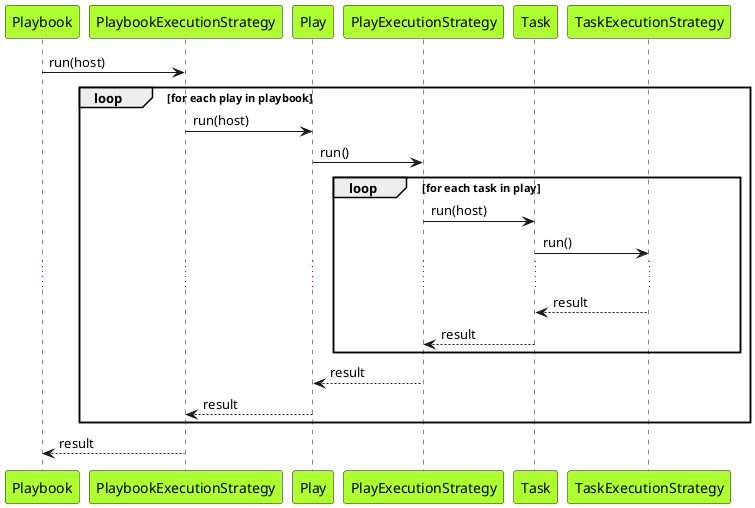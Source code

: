 @startuml

participant Playbook #GreenYellow
participant PlaybookExecutionStrategy #GreenYellow
participant Play #GreenYellow
participant PlayExecutionStrategy #GreenYellow
participant Task #GreenYellow
participant TaskExecutionStrategy #GreenYellow


Playbook -> PlaybookExecutionStrategy: run(host)

loop for each play in playbook
PlaybookExecutionStrategy -> Play: run(host)
Play -> PlayExecutionStrategy: run()

loop for each task in play
PlayExecutionStrategy -> Task: run(host)
Task -> TaskExecutionStrategy: run()
...
Task <-- TaskExecutionStrategy: result
PlayExecutionStrategy <-- Task: result
end

Play <-- PlayExecutionStrategy: result
PlaybookExecutionStrategy <-- Play: result
end

Playbook <-- PlaybookExecutionStrategy: result



@enduml

